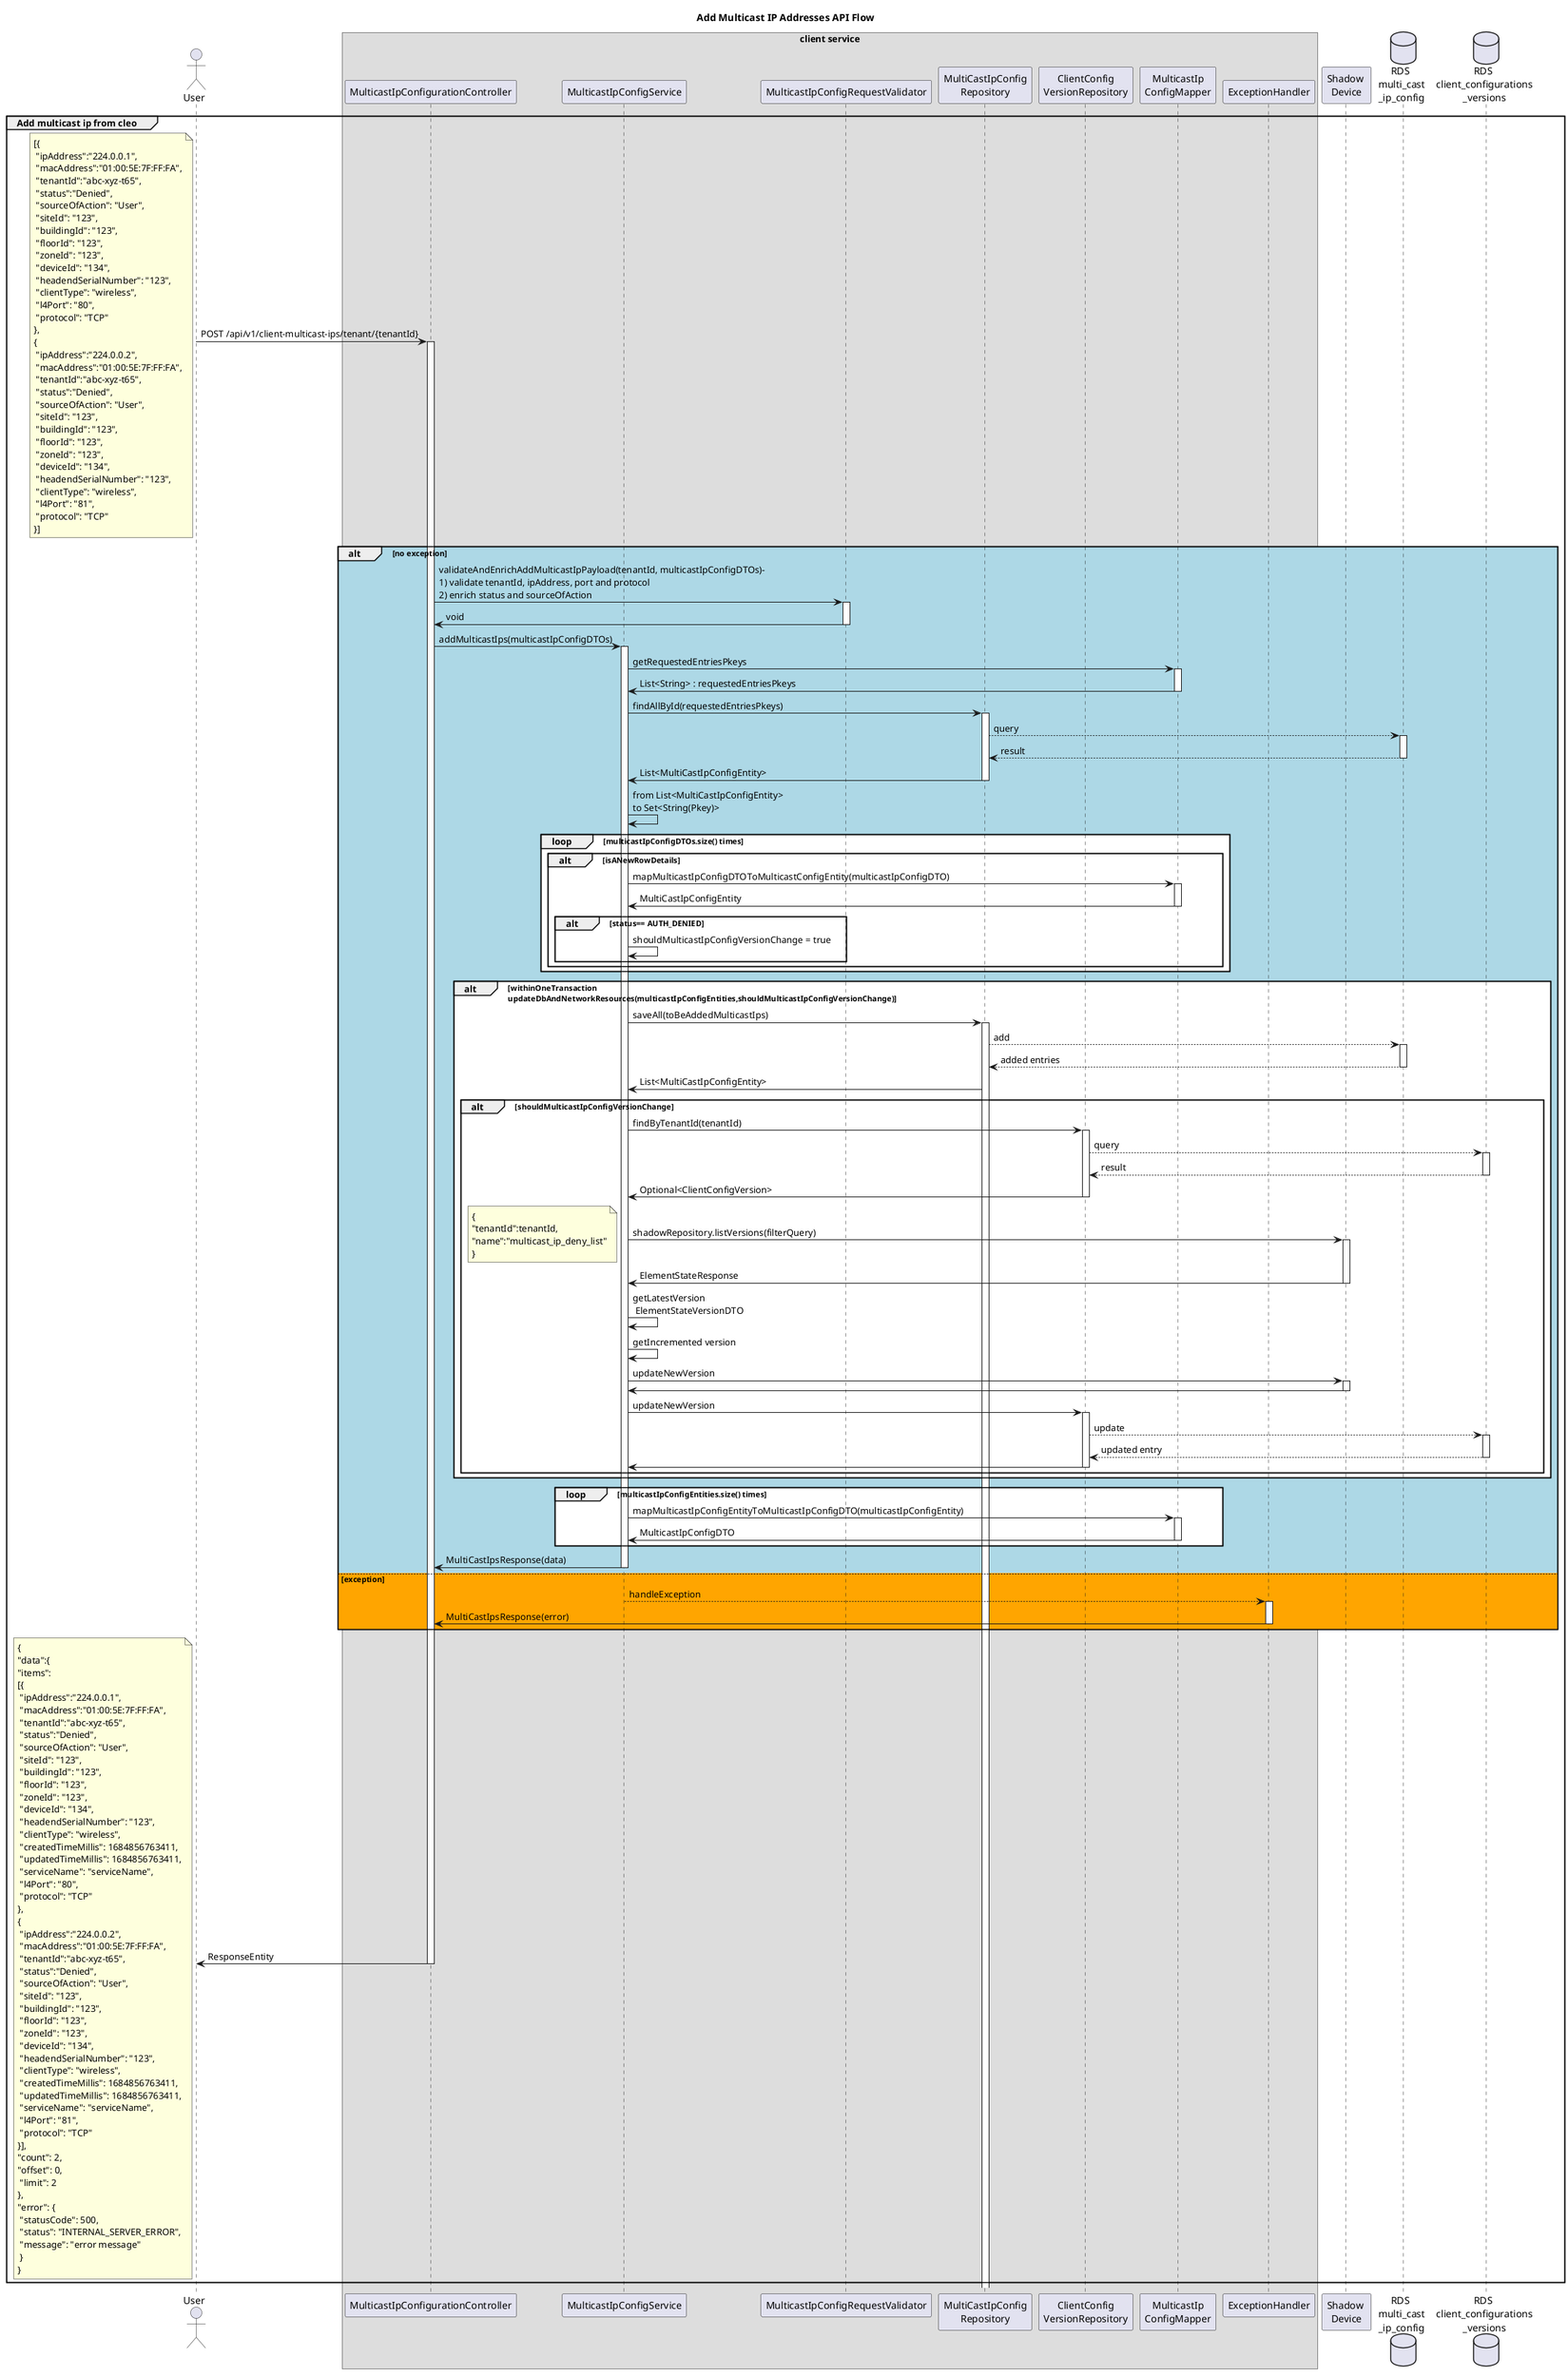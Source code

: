 @startuml

title Add Multicast IP Addresses API Flow

actor "User" as user
box "client service"
participant "MulticastIpConfigurationController" as mcc
participant "MulticastIpConfigService" as mcs
participant "MulticastIpConfigRequestValidator" as mcv
participant "MultiCastIpConfig\nRepository" as mcr
participant "ClientConfig\nVersionRepository" as cvr
participant "MulticastIp\nConfigMapper" as mcm
participant "ExceptionHandler" as eh
end box
participant "Shadow \nDevice" as sd
database "RDS \nmulti_cast\n_ip_config" as table
database "RDS \nclient_configurations\n_versions" as table2

group Add multicast ip from cleo
	user -> mcc ++: POST /api/v1/client-multicast-ips/tenant/{tenantId}
	note left: [{\n "ipAddress":"224.0.0.1",\n "macAddress":"01:00:5E:7F:FF:FA",\n "tenantId":"abc-xyz-t65",\n "status":"Denied",\n "sourceOfAction": "User",\n "siteId": "123",\n "buildingId": "123",\n "floorId": "123",\n "zoneId": "123",\n "deviceId": "134",\n "headendSerialNumber": "123",\n "clientType": "wireless",\n "l4Port": "80",\n "protocol": "TCP"\n},\n{\n "ipAddress":"224.0.0.2",\n "macAddress":"01:00:5E:7F:FF:FA",\n "tenantId":"abc-xyz-t65",\n "status":"Denied",\n "sourceOfAction": "User",\n "siteId": "123",\n "buildingId": "123",\n "floorId": "123",\n "zoneId": "123",\n "deviceId": "134",\n "headendSerialNumber": "123",\n "clientType": "wireless",\n "l4Port": "81",\n "protocol": "TCP"\n}]
	alt #LightBlue no exception
	    mcc -> mcv ++: validateAndEnrichAddMulticastIpPayload(tenantId, multicastIpConfigDTOs)-\n1) validate tenantId, ipAddress, port and protocol\n2) enrich status and sourceOfAction
	    mcv -> mcc --: void
	    mcc -> mcs ++: addMulticastIps(multicastIpConfigDTOs)
	    mcs -> mcm ++: getRequestedEntriesPkeys
	    mcm -> mcs --: List<String> : requestedEntriesPkeys
	    mcs -> mcr ++ : findAllById(requestedEntriesPkeys)
	    mcr --> table ++: query
	    table --> mcr --: result
	    mcr -> mcs -- : List<MultiCastIpConfigEntity>
      mcs -> mcs : from List<MultiCastIpConfigEntity>\nto Set<String(Pkey)>
      loop #White multicastIpConfigDTOs.size() times
        alt isANewRowDetails
          mcs -> mcm ++: mapMulticastIpConfigDTOToMulticastConfigEntity(multicastIpConfigDTO)
          mcm -> mcs --: MultiCastIpConfigEntity
          alt status== AUTH_DENIED
            mcs-> mcs : shouldMulticastIpConfigVersionChange = true
          end
        end
      end
    alt #White withinOneTransaction\nupdateDbAndNetworkResources(multicastIpConfigEntities,shouldMulticastIpConfigVersionChange)
      mcs -> mcr ++:saveAll(toBeAddedMulticastIps)
      mcr --> table ++: add
      table --> mcr --: added entries
      mcr -> mcs : List<MultiCastIpConfigEntity>
      alt shouldMulticastIpConfigVersionChange
        mcs -> cvr ++: findByTenantId(tenantId)
        cvr --> table2 ++: query
        table2 --> cvr --: result
        cvr -> mcs --: Optional<ClientConfigVersion>
        mcs -> sd ++: shadowRepository.listVersions(filterQuery)
        note left: {\n"tenantId":tenantId,\n"name":"multicast_ip_deny_list"\n}
        sd -> mcs --: ElementStateResponse
        mcs -> mcs : getLatestVersion\n ElementStateVersionDTO
        mcs -> mcs : getIncremented version
        mcs -> sd ++: updateNewVersion
        sd -> mcs --:
        mcs -> cvr ++: updateNewVersion
        cvr --> table2 ++: update
        table2 --> cvr --: updated entry
        cvr -> mcs --:
      end
    end
    loop #White multicastIpConfigEntities.size() times
      mcs -> mcm ++: mapMulticastIpConfigEntityToMulticastIpConfigDTO(multicastIpConfigEntity)
      mcm -> mcs --: MulticastIpConfigDTO
    end
    mcs -> mcc --: MultiCastIpsResponse(data)
	else #Orange exception
    mcs --> eh ++: handleException
    eh -> mcc --: MultiCastIpsResponse(error)
  end
  mcc -> user --: ResponseEntity
	note left: {\n"data":{\n"items":\n[{\n "ipAddress":"224.0.0.1",\n "macAddress":"01:00:5E:7F:FF:FA",\n "tenantId":"abc-xyz-t65",\n "status":"Denied",\n "sourceOfAction": "User",\n "siteId": "123",\n "buildingId": "123",\n "floorId": "123",\n "zoneId": "123",\n "deviceId": "134",\n "headendSerialNumber": "123",\n "clientType": "wireless",\n "createdTimeMillis": 1684856763411,\n "updatedTimeMillis": 1684856763411,\n "serviceName": "serviceName",\n "l4Port": "80",\n "protocol": "TCP"\n},\n{\n "ipAddress":"224.0.0.2",\n "macAddress":"01:00:5E:7F:FF:FA",\n "tenantId":"abc-xyz-t65",\n "status":"Denied",\n "sourceOfAction": "User",\n "siteId": "123",\n "buildingId": "123",\n "floorId": "123",\n "zoneId": "123",\n "deviceId": "134",\n "headendSerialNumber": "123",\n "clientType": "wireless",\n "createdTimeMillis": 1684856763411,\n "updatedTimeMillis": 1684856763411,\n "serviceName": "serviceName",\n "l4Port": "81",\n "protocol": "TCP"\n}],\n"count": 2,\n"offset": 0,\n "limit": 2\n},\n"error": {\n "statusCode": 500,\n "status": "INTERNAL_SERVER_ERROR",\n "message": "error message"\n }\n}
end

@enduml